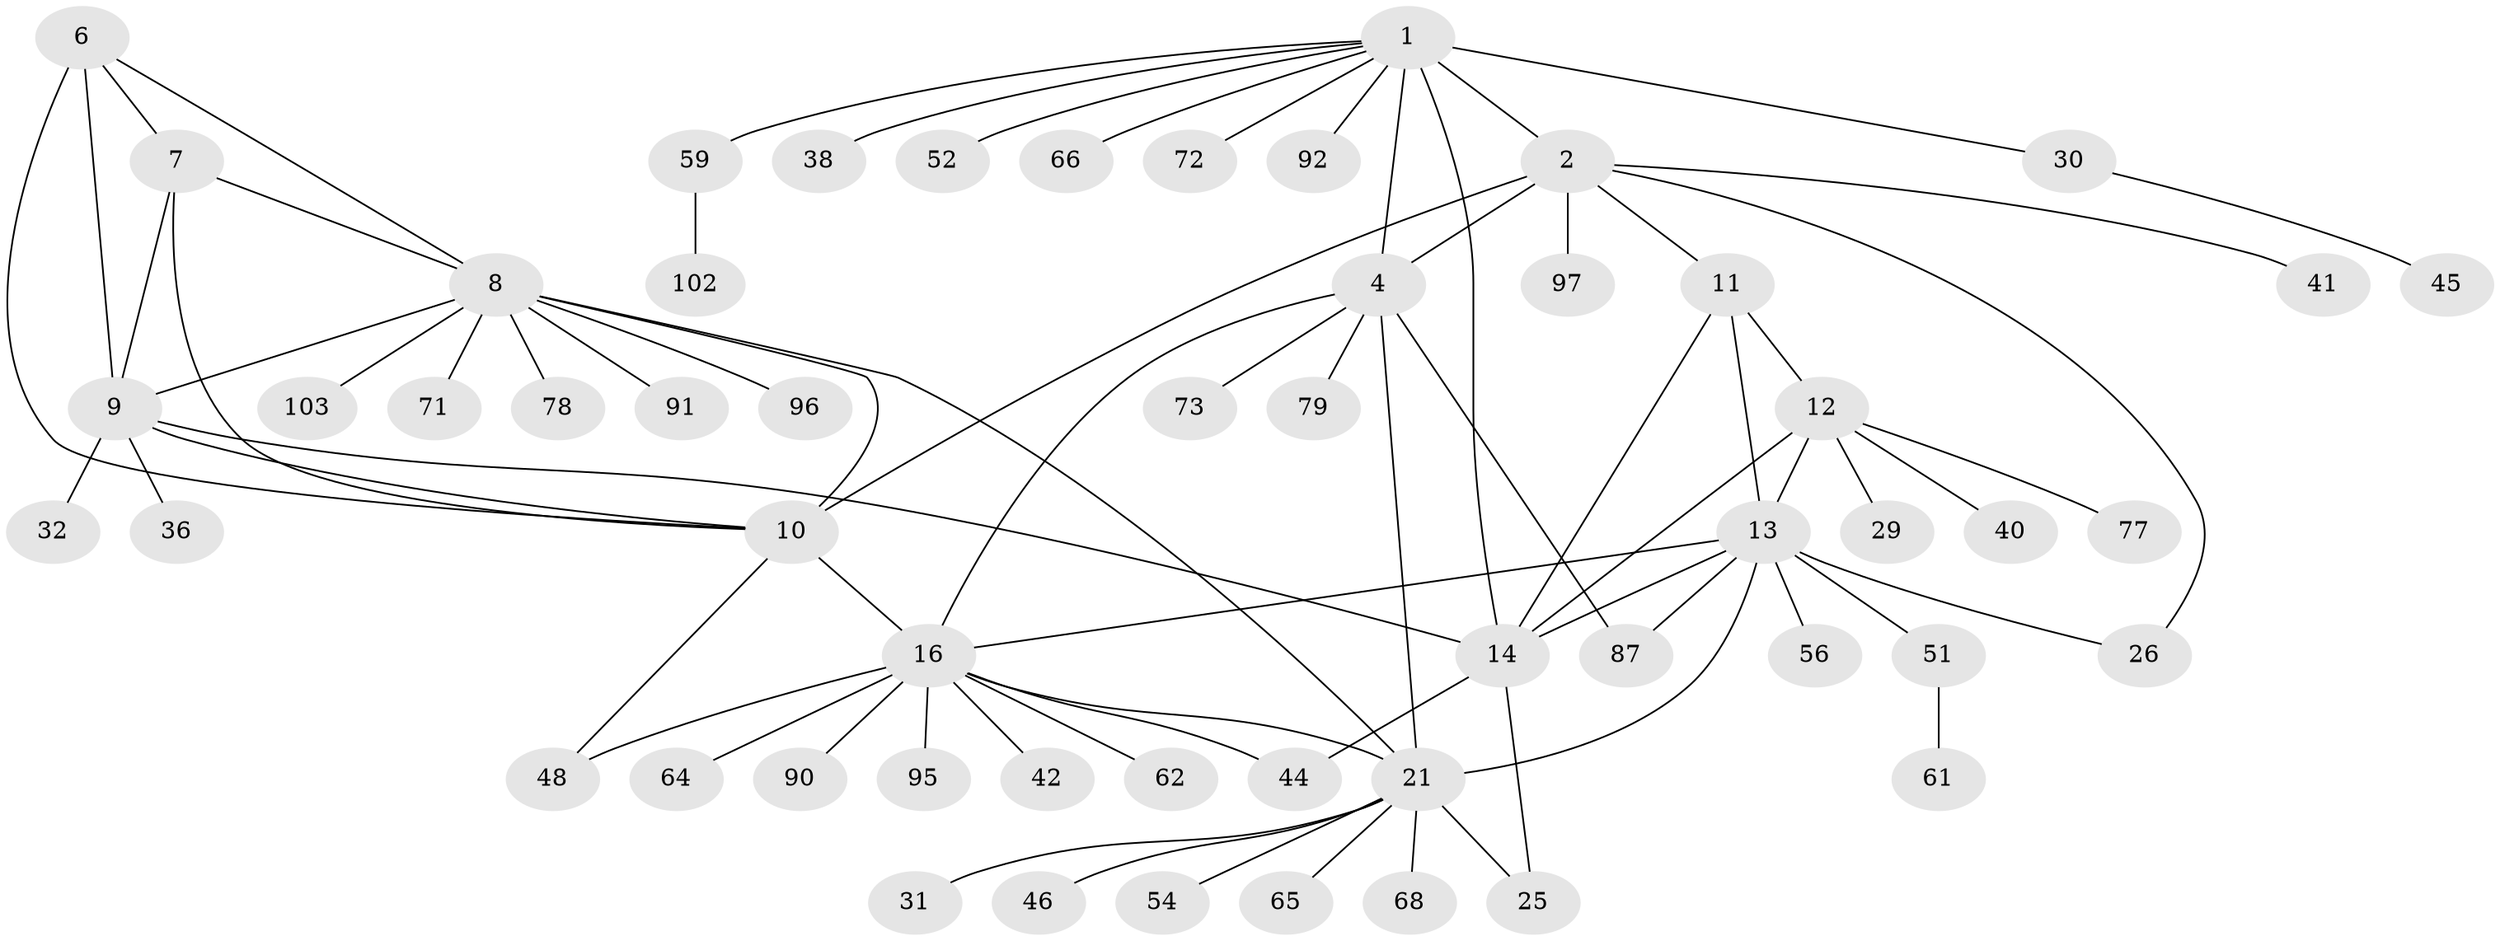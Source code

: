 // original degree distribution, {10: 0.02702702702702703, 9: 0.05405405405405406, 6: 0.036036036036036036, 8: 0.04504504504504504, 5: 0.018018018018018018, 4: 0.018018018018018018, 7: 0.02702702702702703, 2: 0.13513513513513514, 3: 0.08108108108108109, 1: 0.5585585585585585}
// Generated by graph-tools (version 1.1) at 2025/15/03/09/25 04:15:43]
// undirected, 55 vertices, 76 edges
graph export_dot {
graph [start="1"]
  node [color=gray90,style=filled];
  1 [super="+49+3"];
  2;
  4;
  6 [super="+39"];
  7;
  8;
  9;
  10;
  11 [super="+100+60+15"];
  12;
  13;
  14;
  16 [super="+19+17"];
  21 [super="+37+23+24+34+22"];
  25 [super="+28"];
  26 [super="+75"];
  29;
  30 [super="+63"];
  31 [super="+70"];
  32;
  36;
  38;
  40;
  41 [super="+110"];
  42 [super="+104+86"];
  44 [super="+58+76"];
  45 [super="+108+57"];
  46;
  48;
  51;
  52 [super="+107+98"];
  54;
  56;
  59;
  61;
  62;
  64;
  65;
  66;
  68;
  71;
  72 [super="+94+109"];
  73 [super="+106"];
  77;
  78;
  79;
  87;
  90;
  91 [super="+99"];
  92;
  95;
  96;
  97;
  102;
  103;
  1 -- 2 [weight=3];
  1 -- 4 [weight=3];
  1 -- 30;
  1 -- 38;
  1 -- 59;
  1 -- 72;
  1 -- 92;
  1 -- 66;
  1 -- 52;
  1 -- 14;
  2 -- 4;
  2 -- 10;
  2 -- 26;
  2 -- 41;
  2 -- 97;
  2 -- 11;
  4 -- 73;
  4 -- 79;
  4 -- 87;
  4 -- 21;
  4 -- 16;
  6 -- 7;
  6 -- 8;
  6 -- 9;
  6 -- 10;
  7 -- 8;
  7 -- 9;
  7 -- 10;
  8 -- 9;
  8 -- 10;
  8 -- 71;
  8 -- 78;
  8 -- 91;
  8 -- 96;
  8 -- 103;
  8 -- 21;
  9 -- 10;
  9 -- 14;
  9 -- 32;
  9 -- 36;
  10 -- 48;
  10 -- 16 [weight=2];
  11 -- 12 [weight=2];
  11 -- 13 [weight=2];
  11 -- 14 [weight=2];
  12 -- 13;
  12 -- 14;
  12 -- 29;
  12 -- 40;
  12 -- 77;
  13 -- 14;
  13 -- 21;
  13 -- 51;
  13 -- 56;
  13 -- 87;
  13 -- 26;
  13 -- 16;
  14 -- 44;
  14 -- 25;
  16 -- 64;
  16 -- 48;
  16 -- 90;
  16 -- 95;
  16 -- 42;
  16 -- 44;
  16 -- 62;
  16 -- 21;
  21 -- 25 [weight=4];
  21 -- 68;
  21 -- 65;
  21 -- 54;
  21 -- 46;
  21 -- 31;
  30 -- 45;
  51 -- 61;
  59 -- 102;
}
